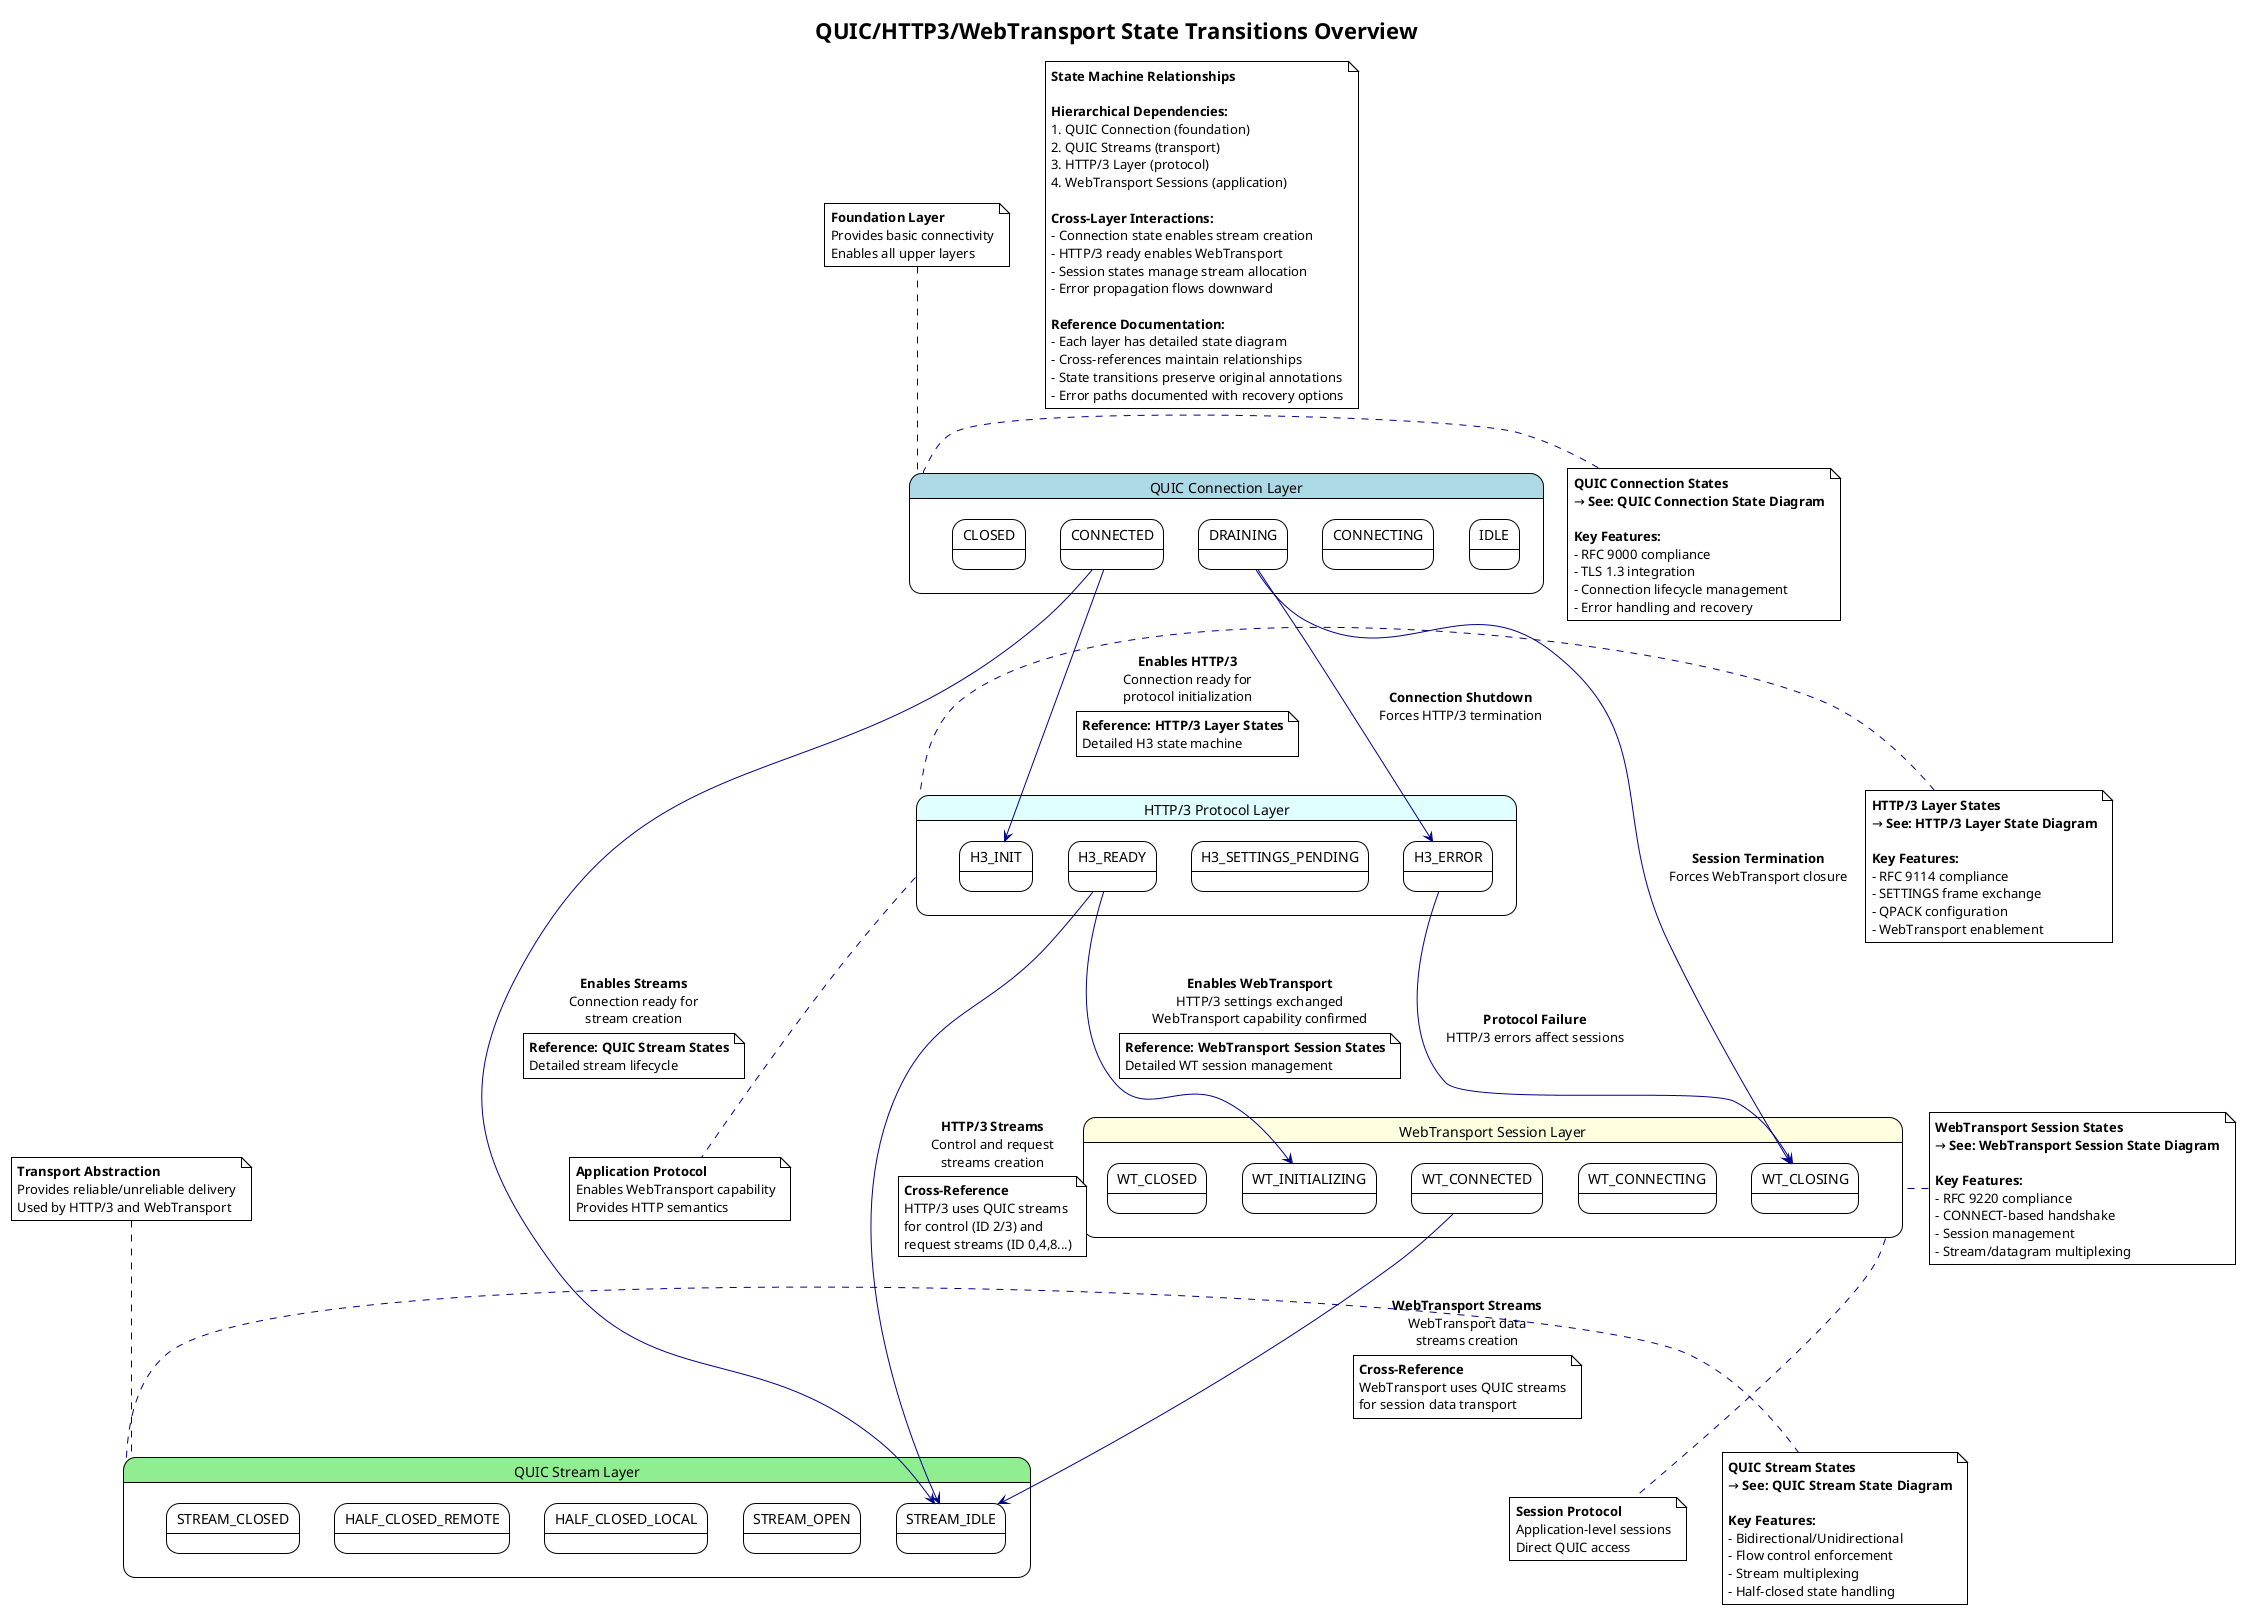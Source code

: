 ﻿@startuml
!theme plain
skinparam state {
  BackgroundColor white
  BorderColor black
  ArrowColor darkblue
}

title QUIC/HTTP3/WebTransport State Transitions Overview

state "QUIC Connection Layer" as ConnLayer #lightblue {
  state IDLE
  state CONNECTING  
  state CONNECTED
  state DRAINING
  state CLOSED
}

state "QUIC Stream Layer" as StreamLayer #lightgreen {
  state STREAM_IDLE
  state STREAM_OPEN
  state HALF_CLOSED_LOCAL
  state HALF_CLOSED_REMOTE
  state STREAM_CLOSED
}

state "HTTP/3 Protocol Layer" as H3Layer #lightcyan {
  state H3_INIT
  state H3_SETTINGS_PENDING
  state H3_READY
  state H3_ERROR
}

state "WebTransport Session Layer" as WTLayer #lightyellow {
  state WT_INITIALIZING
  state WT_CONNECTING
  state WT_CONNECTED
  state WT_CLOSING
  state WT_CLOSED
}

' Cross-layer state dependencies with detailed annotations
CONNECTED --> H3_INIT : **Enables HTTP/3**\nConnection ready for\nprotocol initialization
note on link : **Reference: HTTP/3 Layer States**\nDetailed H3 state machine

H3_READY --> WT_INITIALIZING : **Enables WebTransport**\nHTTP/3 settings exchanged\nWebTransport capability confirmed
note on link : **Reference: WebTransport Session States**\nDetailed WT session management

CONNECTED --> STREAM_IDLE : **Enables Streams**\nConnection ready for\nstream creation
note on link : **Reference: QUIC Stream States**\nDetailed stream lifecycle

H3_READY --> STREAM_IDLE : **HTTP/3 Streams**\nControl and request\nstreams creation
note on link : **Cross-Reference**\nHTTP/3 uses QUIC streams\nfor control (ID 2/3) and\nrequest streams (ID 0,4,8...)

WT_CONNECTED --> STREAM_IDLE : **WebTransport Streams**\nWebTransport data\nstreams creation  
note on link : **Cross-Reference**\nWebTransport uses QUIC streams\nfor session data transport

' Failure propagation paths
DRAINING --> H3_ERROR : **Connection Shutdown**\nForces HTTP/3 termination
DRAINING --> WT_CLOSING : **Session Termination**\nForces WebTransport closure  
H3_ERROR --> WT_CLOSING : **Protocol Failure**\nHTTP/3 errors affect sessions

' Layer interaction annotations
note right of ConnLayer : **QUIC Connection States**\n→ **See: QUIC Connection State Diagram**\n\n**Key Features:**\n- RFC 9000 compliance\n- TLS 1.3 integration\n- Connection lifecycle management\n- Error handling and recovery

note right of StreamLayer : **QUIC Stream States**\n→ **See: QUIC Stream State Diagram**\n\n**Key Features:**\n- Bidirectional/Unidirectional\n- Flow control enforcement\n- Stream multiplexing\n- Half-closed state handling

note left of H3Layer : **HTTP/3 Layer States**\n→ **See: HTTP/3 Layer State Diagram**\n\n**Key Features:**\n- RFC 9114 compliance\n- SETTINGS frame exchange\n- QPACK configuration\n- WebTransport enablement

note left of WTLayer : **WebTransport Session States**\n→ **See: WebTransport Session State Diagram**\n\n**Key Features:**\n- RFC 9220 compliance\n- CONNECT-based handshake\n- Session management\n- Stream/datagram multiplexing

' Dependency flow annotations
note top of ConnLayer : **Foundation Layer**\nProvides basic connectivity\nEnables all upper layers

note top of StreamLayer : **Transport Abstraction**\nProvides reliable/unreliable delivery\nUsed by HTTP/3 and WebTransport

note bottom of H3Layer : **Application Protocol**\nEnables WebTransport capability\nProvides HTTP semantics

note bottom of WTLayer : **Session Protocol**\nApplication-level sessions\nDirect QUIC access

' State machine relationships documentation
note as RelationshipNote
**State Machine Relationships**

**Hierarchical Dependencies:**
1. QUIC Connection (foundation)
2. QUIC Streams (transport)  
3. HTTP/3 Layer (protocol)
4. WebTransport Sessions (application)

**Cross-Layer Interactions:**
- Connection state enables stream creation
- HTTP/3 ready enables WebTransport
- Session states manage stream allocation
- Error propagation flows downward

**Reference Documentation:**
- Each layer has detailed state diagram
- Cross-references maintain relationships
- State transitions preserve original annotations
- Error paths documented with recovery options
end note
@enduml
